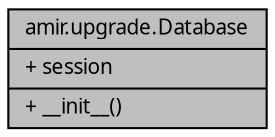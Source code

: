 digraph "amir.upgrade.Database"
{
 // LATEX_PDF_SIZE
  edge [fontname="FreeSans.ttf",fontsize="10",labelfontname="FreeSans.ttf",labelfontsize="10"];
  node [fontname="FreeSans.ttf",fontsize="10",shape=record];
  Node1 [label="{amir.upgrade.Database\n|+ session\l|+ __init__()\l}",height=0.2,width=0.4,color="black", fillcolor="grey75", style="filled", fontcolor="black",tooltip=" "];
}
